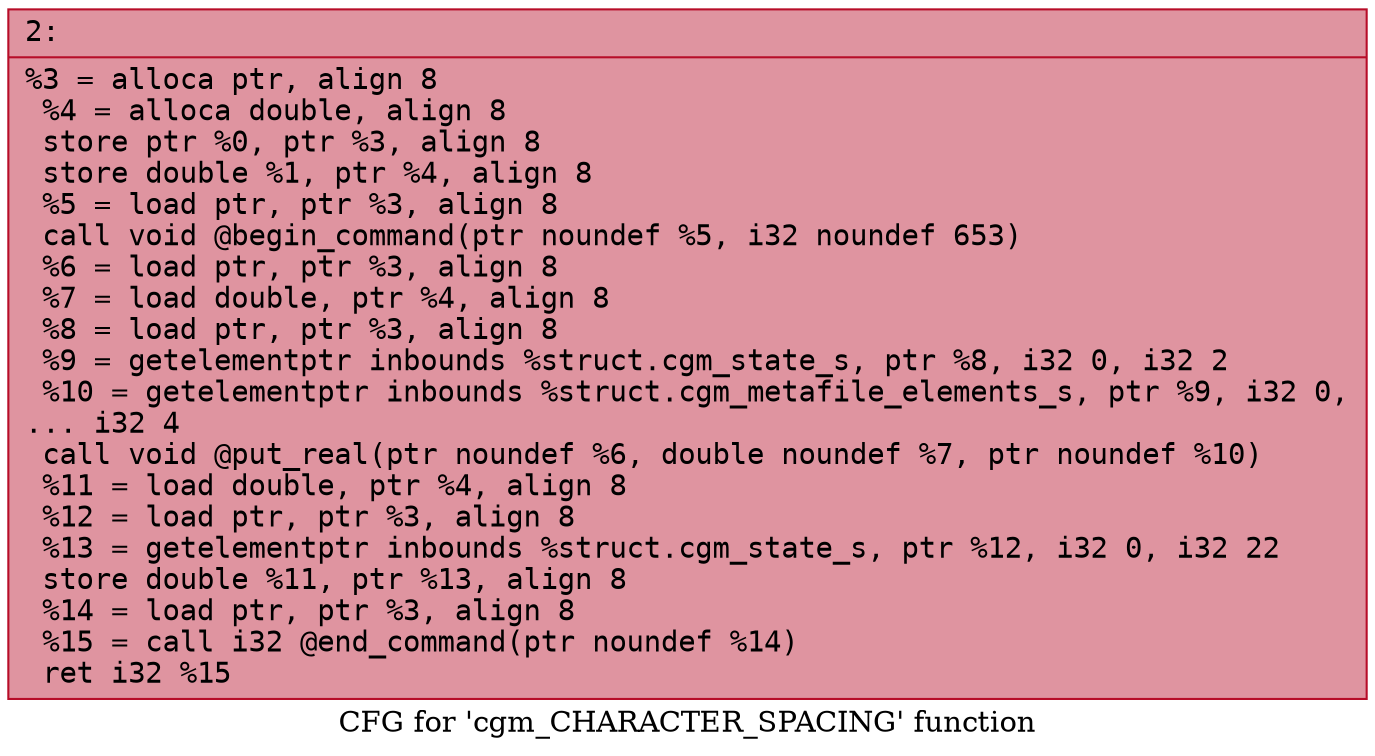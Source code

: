 digraph "CFG for 'cgm_CHARACTER_SPACING' function" {
	label="CFG for 'cgm_CHARACTER_SPACING' function";

	Node0x6000024c16d0 [shape=record,color="#b70d28ff", style=filled, fillcolor="#b70d2870" fontname="Courier",label="{2:\l|  %3 = alloca ptr, align 8\l  %4 = alloca double, align 8\l  store ptr %0, ptr %3, align 8\l  store double %1, ptr %4, align 8\l  %5 = load ptr, ptr %3, align 8\l  call void @begin_command(ptr noundef %5, i32 noundef 653)\l  %6 = load ptr, ptr %3, align 8\l  %7 = load double, ptr %4, align 8\l  %8 = load ptr, ptr %3, align 8\l  %9 = getelementptr inbounds %struct.cgm_state_s, ptr %8, i32 0, i32 2\l  %10 = getelementptr inbounds %struct.cgm_metafile_elements_s, ptr %9, i32 0,\l... i32 4\l  call void @put_real(ptr noundef %6, double noundef %7, ptr noundef %10)\l  %11 = load double, ptr %4, align 8\l  %12 = load ptr, ptr %3, align 8\l  %13 = getelementptr inbounds %struct.cgm_state_s, ptr %12, i32 0, i32 22\l  store double %11, ptr %13, align 8\l  %14 = load ptr, ptr %3, align 8\l  %15 = call i32 @end_command(ptr noundef %14)\l  ret i32 %15\l}"];
}
